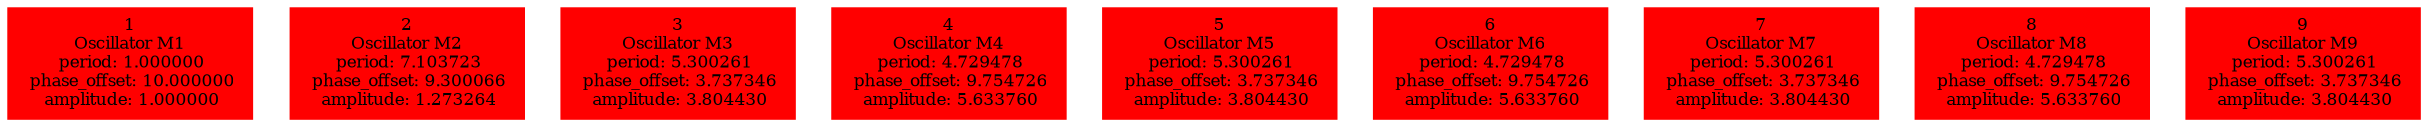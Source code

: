  digraph g{ forcelabels=true;
1 [label=<1<BR />Oscillator M1<BR /> period: 1.000000<BR /> phase_offset: 10.000000<BR /> amplitude: 1.000000>, shape=box,color=red,style=filled,fontsize=8];2 [label=<2<BR />Oscillator M2<BR /> period: 7.103723<BR /> phase_offset: 9.300066<BR /> amplitude: 1.273264>, shape=box,color=red,style=filled,fontsize=8];3 [label=<3<BR />Oscillator M3<BR /> period: 5.300261<BR /> phase_offset: 3.737346<BR /> amplitude: 3.804430>, shape=box,color=red,style=filled,fontsize=8];4 [label=<4<BR />Oscillator M4<BR /> period: 4.729478<BR /> phase_offset: 9.754726<BR /> amplitude: 5.633760>, shape=box,color=red,style=filled,fontsize=8];5 [label=<5<BR />Oscillator M5<BR /> period: 5.300261<BR /> phase_offset: 3.737346<BR /> amplitude: 3.804430>, shape=box,color=red,style=filled,fontsize=8];6 [label=<6<BR />Oscillator M6<BR /> period: 4.729478<BR /> phase_offset: 9.754726<BR /> amplitude: 5.633760>, shape=box,color=red,style=filled,fontsize=8];7 [label=<7<BR />Oscillator M7<BR /> period: 5.300261<BR /> phase_offset: 3.737346<BR /> amplitude: 3.804430>, shape=box,color=red,style=filled,fontsize=8];8 [label=<8<BR />Oscillator M8<BR /> period: 4.729478<BR /> phase_offset: 9.754726<BR /> amplitude: 5.633760>, shape=box,color=red,style=filled,fontsize=8];9 [label=<9<BR />Oscillator M9<BR /> period: 5.300261<BR /> phase_offset: 3.737346<BR /> amplitude: 3.804430>, shape=box,color=red,style=filled,fontsize=8]; }
